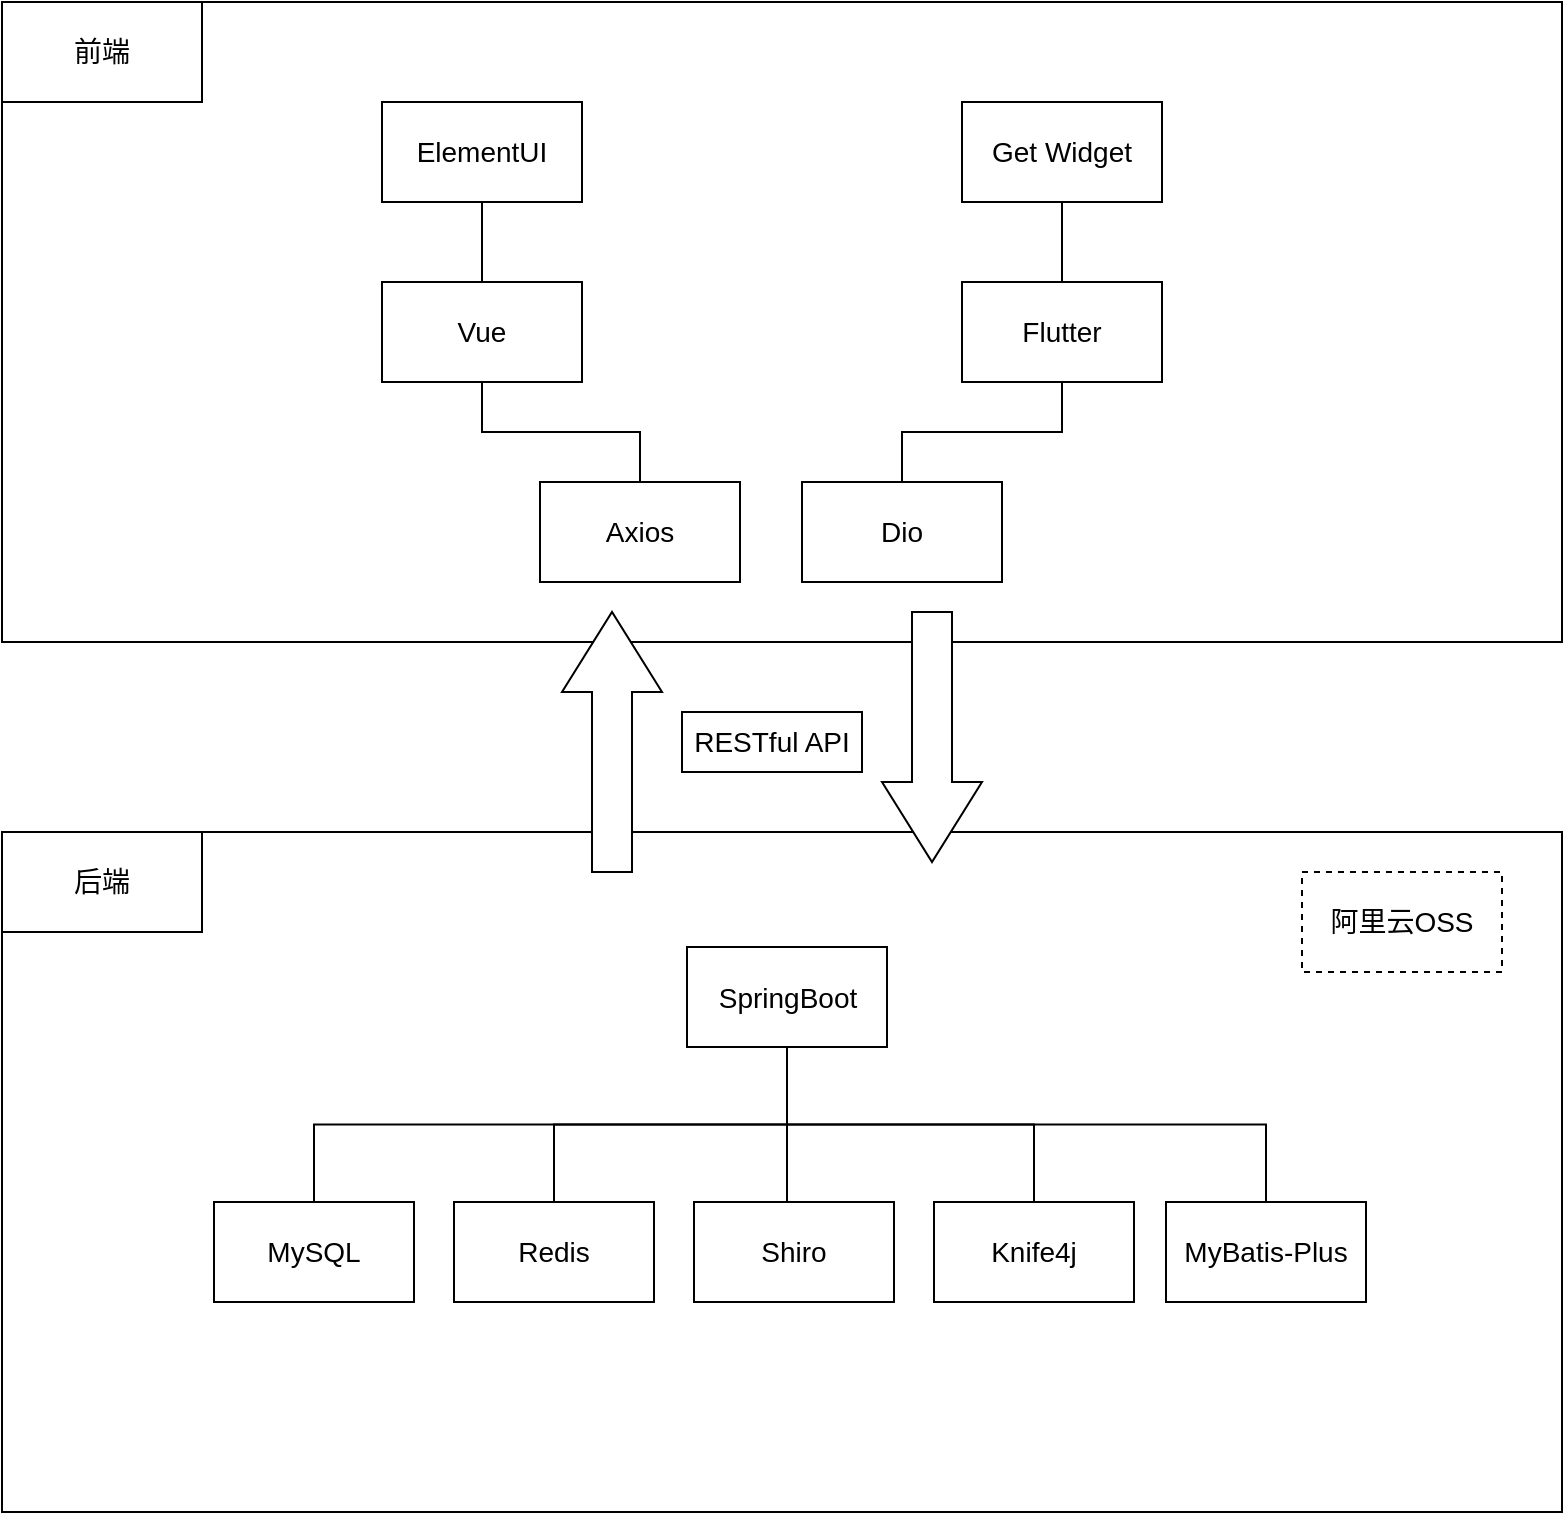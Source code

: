 <mxfile version="24.3.1" type="github">
  <diagram id="prtHgNgQTEPvFCAcTncT" name="Page-1">
    <mxGraphModel dx="1235" dy="669" grid="1" gridSize="10" guides="1" tooltips="1" connect="1" arrows="1" fold="1" page="1" pageScale="1" pageWidth="827" pageHeight="1169" background="#ffffff" math="0" shadow="0">
      <root>
        <mxCell id="0" />
        <mxCell id="1" parent="0" />
        <mxCell id="nPUlTsxNM5biGulhRmR_-8" value="" style="rounded=0;whiteSpace=wrap;html=1;" vertex="1" parent="1">
          <mxGeometry x="20" width="780" height="320" as="geometry" />
        </mxCell>
        <mxCell id="nPUlTsxNM5biGulhRmR_-4" value="ElementUI" style="rounded=0;whiteSpace=wrap;html=1;fontSize=14;" vertex="1" parent="1">
          <mxGeometry x="210" y="50" width="100" height="50" as="geometry" />
        </mxCell>
        <mxCell id="nPUlTsxNM5biGulhRmR_-5" value="Vue" style="rounded=0;whiteSpace=wrap;html=1;fontSize=14;" vertex="1" parent="1">
          <mxGeometry x="210" y="140" width="100" height="50" as="geometry" />
        </mxCell>
        <mxCell id="nPUlTsxNM5biGulhRmR_-2" value="Flutter" style="rounded=0;whiteSpace=wrap;html=1;fontSize=14;" vertex="1" parent="1">
          <mxGeometry x="500" y="140" width="100" height="50" as="geometry" />
        </mxCell>
        <mxCell id="nPUlTsxNM5biGulhRmR_-9" value="前端" style="rounded=0;whiteSpace=wrap;html=1;fontSize=14;" vertex="1" parent="1">
          <mxGeometry x="20" width="100" height="50" as="geometry" />
        </mxCell>
        <mxCell id="nPUlTsxNM5biGulhRmR_-10" value="" style="rounded=0;whiteSpace=wrap;html=1;fontSize=14;" vertex="1" parent="1">
          <mxGeometry x="20" y="415" width="780" height="340" as="geometry" />
        </mxCell>
        <mxCell id="nPUlTsxNM5biGulhRmR_-11" value="后端" style="rounded=0;whiteSpace=wrap;html=1;fontSize=14;" vertex="1" parent="1">
          <mxGeometry x="20" y="415" width="100" height="50" as="geometry" />
        </mxCell>
        <mxCell id="nPUlTsxNM5biGulhRmR_-12" value="MySQL" style="rounded=0;whiteSpace=wrap;html=1;fontSize=14;" vertex="1" parent="1">
          <mxGeometry x="126" y="600" width="100" height="50" as="geometry" />
        </mxCell>
        <mxCell id="nPUlTsxNM5biGulhRmR_-13" value="SpringBoot" style="rounded=0;whiteSpace=wrap;html=1;fontSize=14;" vertex="1" parent="1">
          <mxGeometry x="362.5" y="472.5" width="100" height="50" as="geometry" />
        </mxCell>
        <mxCell id="nPUlTsxNM5biGulhRmR_-14" value="阿里云OSS" style="rounded=0;whiteSpace=wrap;html=1;fontSize=14;dashed=1;" vertex="1" parent="1">
          <mxGeometry x="670" y="435" width="100" height="50" as="geometry" />
        </mxCell>
        <mxCell id="nPUlTsxNM5biGulhRmR_-27" value="Redis" style="rounded=0;whiteSpace=wrap;html=1;fontSize=14;" vertex="1" parent="1">
          <mxGeometry x="246" y="600" width="100" height="50" as="geometry" />
        </mxCell>
        <mxCell id="nPUlTsxNM5biGulhRmR_-30" value="" style="endArrow=none;html=1;rounded=0;entryX=0.5;entryY=1;entryDx=0;entryDy=0;exitX=0.5;exitY=0;exitDx=0;exitDy=0;edgeStyle=orthogonalEdgeStyle;fontSize=14;" edge="1" parent="1" source="nPUlTsxNM5biGulhRmR_-27" target="nPUlTsxNM5biGulhRmR_-13">
          <mxGeometry width="50" height="50" relative="1" as="geometry">
            <mxPoint x="270" y="575" as="sourcePoint" />
            <mxPoint x="270" y="525" as="targetPoint" />
          </mxGeometry>
        </mxCell>
        <mxCell id="nPUlTsxNM5biGulhRmR_-35" value="" style="html=1;shadow=0;dashed=0;align=center;verticalAlign=middle;shape=mxgraph.arrows2.arrow;dy=0.6;dx=40;direction=north;notch=0;" vertex="1" parent="1">
          <mxGeometry x="300" y="305" width="50" height="130" as="geometry" />
        </mxCell>
        <mxCell id="nPUlTsxNM5biGulhRmR_-37" value="&lt;font style=&quot;font-size: 14px;&quot;&gt;RESTful API&lt;/font&gt;" style="rounded=0;whiteSpace=wrap;html=1;" vertex="1" parent="1">
          <mxGeometry x="360" y="355" width="90" height="30" as="geometry" />
        </mxCell>
        <mxCell id="nPUlTsxNM5biGulhRmR_-38" value="" style="html=1;shadow=0;dashed=0;align=center;verticalAlign=middle;shape=mxgraph.arrows2.arrow;dy=0.6;dx=40;direction=south;notch=0;" vertex="1" parent="1">
          <mxGeometry x="460" y="305" width="50" height="125" as="geometry" />
        </mxCell>
        <mxCell id="nPUlTsxNM5biGulhRmR_-40" value="Shiro" style="rounded=0;whiteSpace=wrap;html=1;fontSize=14;" vertex="1" parent="1">
          <mxGeometry x="366" y="600" width="100" height="50" as="geometry" />
        </mxCell>
        <mxCell id="nPUlTsxNM5biGulhRmR_-41" value="Knife4j" style="rounded=0;whiteSpace=wrap;html=1;fontSize=14;" vertex="1" parent="1">
          <mxGeometry x="486" y="600" width="100" height="50" as="geometry" />
        </mxCell>
        <mxCell id="nPUlTsxNM5biGulhRmR_-43" value="Axios" style="rounded=0;whiteSpace=wrap;html=1;fontSize=14;" vertex="1" parent="1">
          <mxGeometry x="289" y="240" width="100" height="50" as="geometry" />
        </mxCell>
        <mxCell id="nPUlTsxNM5biGulhRmR_-47" value="Dio" style="rounded=0;whiteSpace=wrap;html=1;fontSize=14;" vertex="1" parent="1">
          <mxGeometry x="420" y="240" width="100" height="50" as="geometry" />
        </mxCell>
        <mxCell id="nPUlTsxNM5biGulhRmR_-48" value="" style="endArrow=none;html=1;rounded=0;entryX=0.5;entryY=1;entryDx=0;entryDy=0;exitX=0.5;exitY=0;exitDx=0;exitDy=0;edgeStyle=orthogonalEdgeStyle;" edge="1" parent="1" source="nPUlTsxNM5biGulhRmR_-47" target="nPUlTsxNM5biGulhRmR_-2">
          <mxGeometry width="50" height="50" relative="1" as="geometry">
            <mxPoint x="540" y="230" as="sourcePoint" />
            <mxPoint x="540" y="180" as="targetPoint" />
          </mxGeometry>
        </mxCell>
        <mxCell id="nPUlTsxNM5biGulhRmR_-49" value="" style="endArrow=none;html=1;rounded=0;edgeStyle=orthogonalEdgeStyle;" edge="1" parent="1" source="nPUlTsxNM5biGulhRmR_-5" target="nPUlTsxNM5biGulhRmR_-4">
          <mxGeometry width="50" height="50" relative="1" as="geometry">
            <mxPoint x="250" y="150" as="sourcePoint" />
            <mxPoint x="250" y="100" as="targetPoint" />
          </mxGeometry>
        </mxCell>
        <mxCell id="nPUlTsxNM5biGulhRmR_-51" value="" style="endArrow=none;html=1;rounded=0;entryX=0.5;entryY=1;entryDx=0;entryDy=0;exitX=0.5;exitY=0;exitDx=0;exitDy=0;edgeStyle=orthogonalEdgeStyle;" edge="1" parent="1" source="nPUlTsxNM5biGulhRmR_-43" target="nPUlTsxNM5biGulhRmR_-5">
          <mxGeometry width="50" height="50" relative="1" as="geometry">
            <mxPoint x="250" y="220" as="sourcePoint" />
            <mxPoint x="250" y="170" as="targetPoint" />
          </mxGeometry>
        </mxCell>
        <mxCell id="nPUlTsxNM5biGulhRmR_-53" value="" style="endArrow=none;html=1;rounded=0;entryX=0.5;entryY=1;entryDx=0;entryDy=0;edgeStyle=orthogonalEdgeStyle;exitX=0.5;exitY=0;exitDx=0;exitDy=0;" edge="1" parent="1" source="nPUlTsxNM5biGulhRmR_-12" target="nPUlTsxNM5biGulhRmR_-13">
          <mxGeometry width="50" height="50" relative="1" as="geometry">
            <mxPoint x="170" y="620" as="sourcePoint" />
            <mxPoint x="170" y="570" as="targetPoint" />
          </mxGeometry>
        </mxCell>
        <mxCell id="nPUlTsxNM5biGulhRmR_-55" value="" style="endArrow=none;html=1;rounded=0;entryX=0.5;entryY=1;entryDx=0;entryDy=0;exitX=0.5;exitY=0;exitDx=0;exitDy=0;edgeStyle=orthogonalEdgeStyle;" edge="1" parent="1" source="nPUlTsxNM5biGulhRmR_-40" target="nPUlTsxNM5biGulhRmR_-13">
          <mxGeometry width="50" height="50" relative="1" as="geometry">
            <mxPoint x="500" y="590" as="sourcePoint" />
            <mxPoint x="500" y="540" as="targetPoint" />
            <Array as="points">
              <mxPoint x="413" y="600" />
            </Array>
          </mxGeometry>
        </mxCell>
        <mxCell id="nPUlTsxNM5biGulhRmR_-56" value="" style="endArrow=none;html=1;rounded=0;entryX=0.5;entryY=1;entryDx=0;entryDy=0;exitX=0.5;exitY=0;exitDx=0;exitDy=0;edgeStyle=orthogonalEdgeStyle;" edge="1" parent="1" source="nPUlTsxNM5biGulhRmR_-41" target="nPUlTsxNM5biGulhRmR_-13">
          <mxGeometry width="50" height="50" relative="1" as="geometry">
            <mxPoint x="620" y="590" as="sourcePoint" />
            <mxPoint x="620" y="540" as="targetPoint" />
          </mxGeometry>
        </mxCell>
        <mxCell id="nPUlTsxNM5biGulhRmR_-57" value="MyBatis-Plus" style="rounded=0;whiteSpace=wrap;html=1;fontSize=14;" vertex="1" parent="1">
          <mxGeometry x="602" y="600" width="100" height="50" as="geometry" />
        </mxCell>
        <mxCell id="nPUlTsxNM5biGulhRmR_-59" value="" style="endArrow=none;html=1;rounded=0;entryX=0.5;entryY=1;entryDx=0;entryDy=0;exitX=0.5;exitY=0;exitDx=0;exitDy=0;edgeStyle=orthogonalEdgeStyle;" edge="1" parent="1" source="nPUlTsxNM5biGulhRmR_-57" target="nPUlTsxNM5biGulhRmR_-13">
          <mxGeometry width="50" height="50" relative="1" as="geometry">
            <mxPoint x="710" y="580" as="sourcePoint" />
            <mxPoint x="710" y="530" as="targetPoint" />
          </mxGeometry>
        </mxCell>
        <mxCell id="nPUlTsxNM5biGulhRmR_-60" value="Get Widget" style="rounded=0;whiteSpace=wrap;html=1;fontSize=14;" vertex="1" parent="1">
          <mxGeometry x="500" y="50" width="100" height="50" as="geometry" />
        </mxCell>
        <mxCell id="nPUlTsxNM5biGulhRmR_-62" value="" style="endArrow=none;html=1;rounded=0;entryX=0.5;entryY=1;entryDx=0;entryDy=0;exitX=0.5;exitY=0;exitDx=0;exitDy=0;edgeStyle=orthogonalEdgeStyle;" edge="1" parent="1" source="nPUlTsxNM5biGulhRmR_-2" target="nPUlTsxNM5biGulhRmR_-60">
          <mxGeometry width="50" height="50" relative="1" as="geometry">
            <mxPoint x="550" y="130" as="sourcePoint" />
            <mxPoint x="550" y="80" as="targetPoint" />
          </mxGeometry>
        </mxCell>
      </root>
    </mxGraphModel>
  </diagram>
</mxfile>
